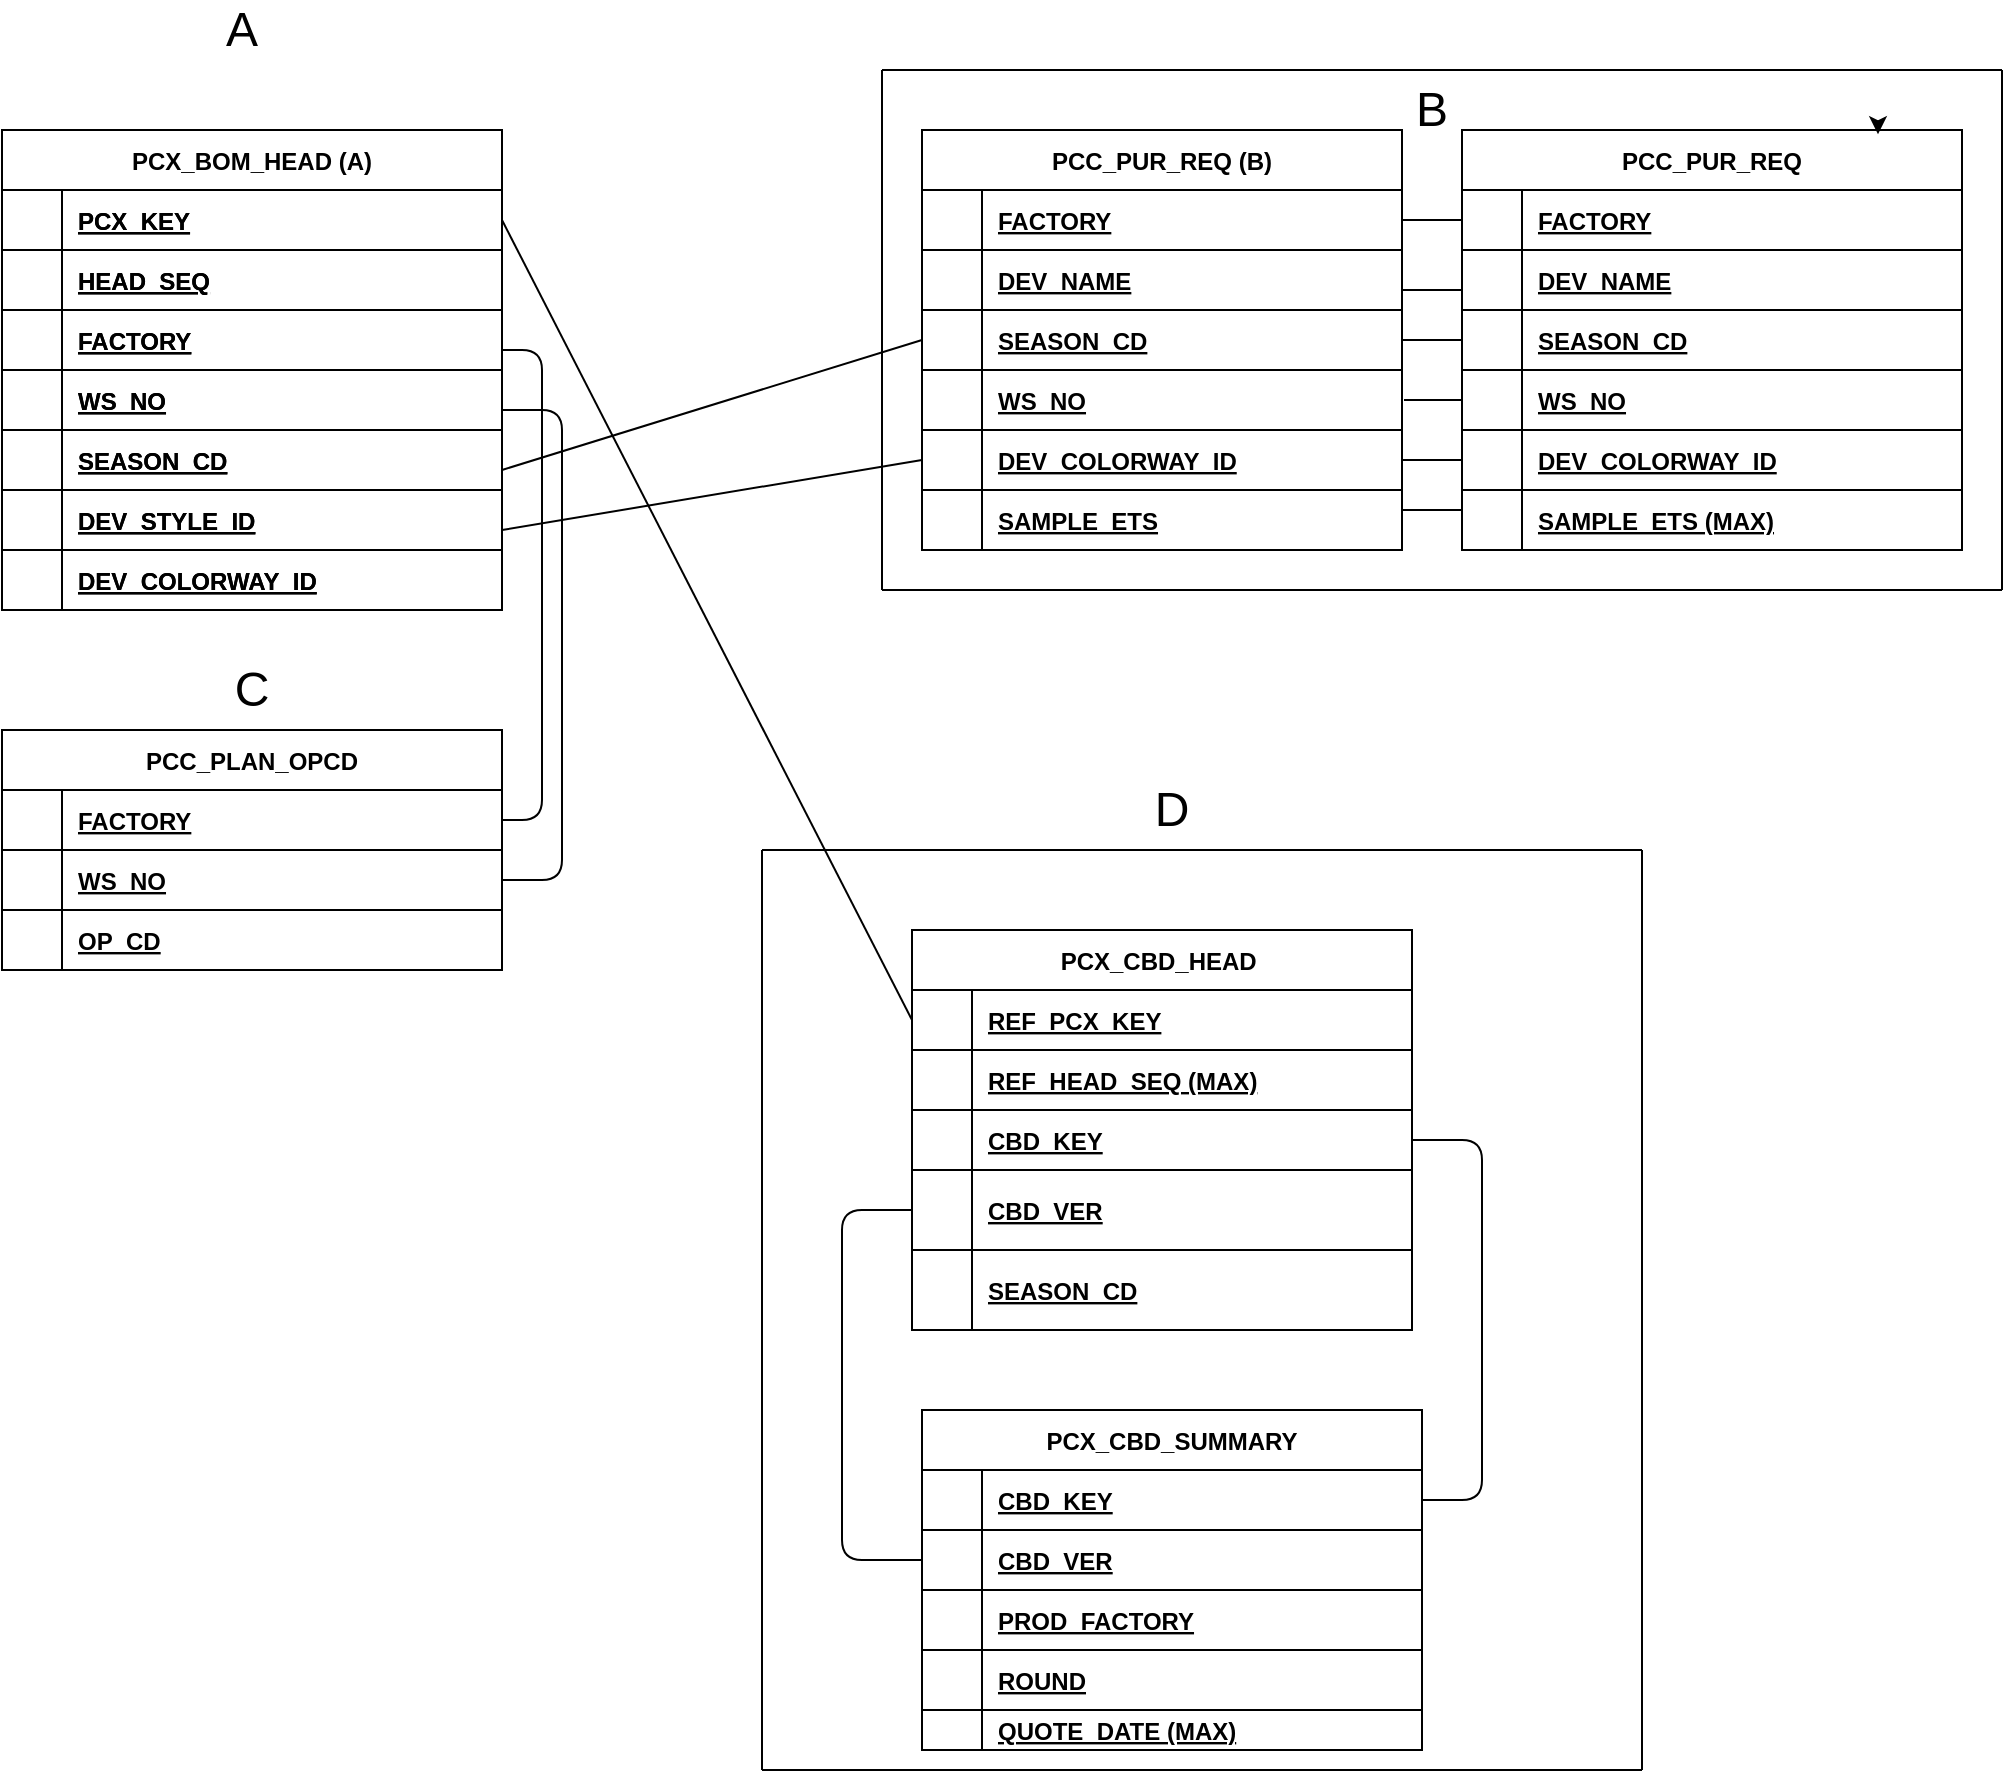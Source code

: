 <mxfile version="14.9.4" type="github">
  <diagram id="R2lEEEUBdFMjLlhIrx00" name="Page-1">
    <mxGraphModel dx="1422" dy="1862" grid="1" gridSize="10" guides="1" tooltips="1" connect="1" arrows="1" fold="1" page="1" pageScale="1" pageWidth="850" pageHeight="1100" math="0" shadow="0" extFonts="Permanent Marker^https://fonts.googleapis.com/css?family=Permanent+Marker">
      <root>
        <mxCell id="0" />
        <mxCell id="1" parent="0" />
        <mxCell id="C-vyLk0tnHw3VtMMgP7b-23" value="PCX_BOM_HEAD (A)" style="shape=table;startSize=30;container=1;collapsible=1;childLayout=tableLayout;fixedRows=1;rowLines=0;fontStyle=1;align=center;resizeLast=1;" parent="1" vertex="1">
          <mxGeometry x="20" y="40" width="250" height="240" as="geometry">
            <mxRectangle x="20" y="40" width="130" height="30" as="alternateBounds" />
          </mxGeometry>
        </mxCell>
        <mxCell id="C-vyLk0tnHw3VtMMgP7b-24" value="" style="shape=partialRectangle;collapsible=0;dropTarget=0;pointerEvents=0;fillColor=none;points=[[0,0.5],[1,0.5]];portConstraint=eastwest;top=0;left=0;right=0;bottom=1;" parent="C-vyLk0tnHw3VtMMgP7b-23" vertex="1">
          <mxGeometry y="30" width="250" height="30" as="geometry" />
        </mxCell>
        <mxCell id="C-vyLk0tnHw3VtMMgP7b-25" value="" style="shape=partialRectangle;overflow=hidden;connectable=0;fillColor=none;top=0;left=0;bottom=0;right=0;fontStyle=1;" parent="C-vyLk0tnHw3VtMMgP7b-24" vertex="1">
          <mxGeometry width="30" height="30" as="geometry" />
        </mxCell>
        <mxCell id="C-vyLk0tnHw3VtMMgP7b-26" value="PCX_KEY" style="shape=partialRectangle;overflow=hidden;connectable=0;fillColor=none;top=0;left=0;bottom=0;right=0;align=left;spacingLeft=6;fontStyle=5;" parent="C-vyLk0tnHw3VtMMgP7b-24" vertex="1">
          <mxGeometry x="30" width="220" height="30" as="geometry" />
        </mxCell>
        <mxCell id="KoXOzmwsFEsIkhyT5DC2-21" style="shape=partialRectangle;collapsible=0;dropTarget=0;pointerEvents=0;fillColor=none;points=[[0,0.5],[1,0.5]];portConstraint=eastwest;top=0;left=0;right=0;bottom=1;" vertex="1" parent="C-vyLk0tnHw3VtMMgP7b-23">
          <mxGeometry y="60" width="250" height="30" as="geometry" />
        </mxCell>
        <mxCell id="KoXOzmwsFEsIkhyT5DC2-22" style="shape=partialRectangle;overflow=hidden;connectable=0;fillColor=none;top=0;left=0;bottom=0;right=0;fontStyle=1;" vertex="1" parent="KoXOzmwsFEsIkhyT5DC2-21">
          <mxGeometry width="30" height="30" as="geometry" />
        </mxCell>
        <mxCell id="KoXOzmwsFEsIkhyT5DC2-23" value="HEAD_SEQ" style="shape=partialRectangle;overflow=hidden;connectable=0;fillColor=none;top=0;left=0;bottom=0;right=0;align=left;spacingLeft=6;fontStyle=5;" vertex="1" parent="KoXOzmwsFEsIkhyT5DC2-21">
          <mxGeometry x="30" width="220" height="30" as="geometry" />
        </mxCell>
        <mxCell id="KoXOzmwsFEsIkhyT5DC2-18" style="shape=partialRectangle;collapsible=0;dropTarget=0;pointerEvents=0;fillColor=none;points=[[0,0.5],[1,0.5]];portConstraint=eastwest;top=0;left=0;right=0;bottom=1;" vertex="1" parent="C-vyLk0tnHw3VtMMgP7b-23">
          <mxGeometry y="90" width="250" height="30" as="geometry" />
        </mxCell>
        <mxCell id="KoXOzmwsFEsIkhyT5DC2-19" style="shape=partialRectangle;overflow=hidden;connectable=0;fillColor=none;top=0;left=0;bottom=0;right=0;fontStyle=1;" vertex="1" parent="KoXOzmwsFEsIkhyT5DC2-18">
          <mxGeometry width="30" height="30" as="geometry" />
        </mxCell>
        <mxCell id="KoXOzmwsFEsIkhyT5DC2-20" value="FACTORY" style="shape=partialRectangle;overflow=hidden;connectable=0;fillColor=none;top=0;left=0;bottom=0;right=0;align=left;spacingLeft=6;fontStyle=5;" vertex="1" parent="KoXOzmwsFEsIkhyT5DC2-18">
          <mxGeometry x="30" width="220" height="30" as="geometry" />
        </mxCell>
        <mxCell id="KoXOzmwsFEsIkhyT5DC2-15" style="shape=partialRectangle;collapsible=0;dropTarget=0;pointerEvents=0;fillColor=none;points=[[0,0.5],[1,0.5]];portConstraint=eastwest;top=0;left=0;right=0;bottom=1;" vertex="1" parent="C-vyLk0tnHw3VtMMgP7b-23">
          <mxGeometry y="120" width="250" height="30" as="geometry" />
        </mxCell>
        <mxCell id="KoXOzmwsFEsIkhyT5DC2-16" style="shape=partialRectangle;overflow=hidden;connectable=0;fillColor=none;top=0;left=0;bottom=0;right=0;fontStyle=1;" vertex="1" parent="KoXOzmwsFEsIkhyT5DC2-15">
          <mxGeometry width="30" height="30" as="geometry" />
        </mxCell>
        <mxCell id="KoXOzmwsFEsIkhyT5DC2-17" value="WS_NO" style="shape=partialRectangle;overflow=hidden;connectable=0;fillColor=none;top=0;left=0;bottom=0;right=0;align=left;spacingLeft=6;fontStyle=5;" vertex="1" parent="KoXOzmwsFEsIkhyT5DC2-15">
          <mxGeometry x="30" width="220" height="30" as="geometry" />
        </mxCell>
        <mxCell id="KoXOzmwsFEsIkhyT5DC2-12" style="shape=partialRectangle;collapsible=0;dropTarget=0;pointerEvents=0;fillColor=none;points=[[0,0.5],[1,0.5]];portConstraint=eastwest;top=0;left=0;right=0;bottom=1;" vertex="1" parent="C-vyLk0tnHw3VtMMgP7b-23">
          <mxGeometry y="150" width="250" height="30" as="geometry" />
        </mxCell>
        <mxCell id="KoXOzmwsFEsIkhyT5DC2-13" style="shape=partialRectangle;overflow=hidden;connectable=0;fillColor=none;top=0;left=0;bottom=0;right=0;fontStyle=1;" vertex="1" parent="KoXOzmwsFEsIkhyT5DC2-12">
          <mxGeometry width="30" height="30" as="geometry" />
        </mxCell>
        <mxCell id="KoXOzmwsFEsIkhyT5DC2-14" value="SEASON_CD" style="shape=partialRectangle;overflow=hidden;connectable=0;fillColor=none;top=0;left=0;bottom=0;right=0;align=left;spacingLeft=6;fontStyle=5;" vertex="1" parent="KoXOzmwsFEsIkhyT5DC2-12">
          <mxGeometry x="30" width="220" height="30" as="geometry" />
        </mxCell>
        <mxCell id="KoXOzmwsFEsIkhyT5DC2-9" style="shape=partialRectangle;collapsible=0;dropTarget=0;pointerEvents=0;fillColor=none;points=[[0,0.5],[1,0.5]];portConstraint=eastwest;top=0;left=0;right=0;bottom=1;" vertex="1" parent="C-vyLk0tnHw3VtMMgP7b-23">
          <mxGeometry y="180" width="250" height="30" as="geometry" />
        </mxCell>
        <mxCell id="KoXOzmwsFEsIkhyT5DC2-10" style="shape=partialRectangle;overflow=hidden;connectable=0;fillColor=none;top=0;left=0;bottom=0;right=0;fontStyle=1;" vertex="1" parent="KoXOzmwsFEsIkhyT5DC2-9">
          <mxGeometry width="30" height="30" as="geometry" />
        </mxCell>
        <mxCell id="KoXOzmwsFEsIkhyT5DC2-11" value="DEV_STYLE_ID" style="shape=partialRectangle;overflow=hidden;connectable=0;fillColor=none;top=0;left=0;bottom=0;right=0;align=left;spacingLeft=6;fontStyle=5;" vertex="1" parent="KoXOzmwsFEsIkhyT5DC2-9">
          <mxGeometry x="30" width="220" height="30" as="geometry" />
        </mxCell>
        <mxCell id="KoXOzmwsFEsIkhyT5DC2-6" style="shape=partialRectangle;collapsible=0;dropTarget=0;pointerEvents=0;fillColor=none;points=[[0,0.5],[1,0.5]];portConstraint=eastwest;top=0;left=0;right=0;bottom=1;" vertex="1" parent="C-vyLk0tnHw3VtMMgP7b-23">
          <mxGeometry y="210" width="250" height="30" as="geometry" />
        </mxCell>
        <mxCell id="KoXOzmwsFEsIkhyT5DC2-7" style="shape=partialRectangle;overflow=hidden;connectable=0;fillColor=none;top=0;left=0;bottom=0;right=0;fontStyle=1;" vertex="1" parent="KoXOzmwsFEsIkhyT5DC2-6">
          <mxGeometry width="30" height="30" as="geometry" />
        </mxCell>
        <mxCell id="KoXOzmwsFEsIkhyT5DC2-8" value="DEV_COLORWAY_ID" style="shape=partialRectangle;overflow=hidden;connectable=0;fillColor=none;top=0;left=0;bottom=0;right=0;align=left;spacingLeft=6;fontStyle=5;" vertex="1" parent="KoXOzmwsFEsIkhyT5DC2-6">
          <mxGeometry x="30" width="220" height="30" as="geometry" />
        </mxCell>
        <mxCell id="KoXOzmwsFEsIkhyT5DC2-48" value="PCX_BOM_HEAD (A)" style="shape=table;startSize=30;container=1;collapsible=1;childLayout=tableLayout;fixedRows=1;rowLines=0;fontStyle=1;align=center;resizeLast=1;" vertex="1" parent="1">
          <mxGeometry x="20" y="40" width="250" height="240" as="geometry">
            <mxRectangle x="20" y="40" width="130" height="30" as="alternateBounds" />
          </mxGeometry>
        </mxCell>
        <mxCell id="KoXOzmwsFEsIkhyT5DC2-49" value="" style="shape=partialRectangle;collapsible=0;dropTarget=0;pointerEvents=0;fillColor=none;points=[[0,0.5],[1,0.5]];portConstraint=eastwest;top=0;left=0;right=0;bottom=1;" vertex="1" parent="KoXOzmwsFEsIkhyT5DC2-48">
          <mxGeometry y="30" width="250" height="30" as="geometry" />
        </mxCell>
        <mxCell id="KoXOzmwsFEsIkhyT5DC2-50" value="" style="shape=partialRectangle;overflow=hidden;connectable=0;fillColor=none;top=0;left=0;bottom=0;right=0;fontStyle=1;" vertex="1" parent="KoXOzmwsFEsIkhyT5DC2-49">
          <mxGeometry width="30" height="30" as="geometry" />
        </mxCell>
        <mxCell id="KoXOzmwsFEsIkhyT5DC2-51" value="PCX_KEY" style="shape=partialRectangle;overflow=hidden;connectable=0;fillColor=none;top=0;left=0;bottom=0;right=0;align=left;spacingLeft=6;fontStyle=5;" vertex="1" parent="KoXOzmwsFEsIkhyT5DC2-49">
          <mxGeometry x="30" width="220" height="30" as="geometry" />
        </mxCell>
        <mxCell id="KoXOzmwsFEsIkhyT5DC2-52" style="shape=partialRectangle;collapsible=0;dropTarget=0;pointerEvents=0;fillColor=none;points=[[0,0.5],[1,0.5]];portConstraint=eastwest;top=0;left=0;right=0;bottom=1;" vertex="1" parent="KoXOzmwsFEsIkhyT5DC2-48">
          <mxGeometry y="60" width="250" height="30" as="geometry" />
        </mxCell>
        <mxCell id="KoXOzmwsFEsIkhyT5DC2-53" style="shape=partialRectangle;overflow=hidden;connectable=0;fillColor=none;top=0;left=0;bottom=0;right=0;fontStyle=1;" vertex="1" parent="KoXOzmwsFEsIkhyT5DC2-52">
          <mxGeometry width="30" height="30" as="geometry" />
        </mxCell>
        <mxCell id="KoXOzmwsFEsIkhyT5DC2-54" value="HEAD_SEQ" style="shape=partialRectangle;overflow=hidden;connectable=0;fillColor=none;top=0;left=0;bottom=0;right=0;align=left;spacingLeft=6;fontStyle=5;" vertex="1" parent="KoXOzmwsFEsIkhyT5DC2-52">
          <mxGeometry x="30" width="220" height="30" as="geometry" />
        </mxCell>
        <mxCell id="KoXOzmwsFEsIkhyT5DC2-55" style="shape=partialRectangle;collapsible=0;dropTarget=0;pointerEvents=0;fillColor=none;points=[[0,0.5],[1,0.5]];portConstraint=eastwest;top=0;left=0;right=0;bottom=1;" vertex="1" parent="KoXOzmwsFEsIkhyT5DC2-48">
          <mxGeometry y="90" width="250" height="30" as="geometry" />
        </mxCell>
        <mxCell id="KoXOzmwsFEsIkhyT5DC2-56" style="shape=partialRectangle;overflow=hidden;connectable=0;fillColor=none;top=0;left=0;bottom=0;right=0;fontStyle=1;" vertex="1" parent="KoXOzmwsFEsIkhyT5DC2-55">
          <mxGeometry width="30" height="30" as="geometry" />
        </mxCell>
        <mxCell id="KoXOzmwsFEsIkhyT5DC2-57" value="FACTORY" style="shape=partialRectangle;overflow=hidden;connectable=0;fillColor=none;top=0;left=0;bottom=0;right=0;align=left;spacingLeft=6;fontStyle=5;" vertex="1" parent="KoXOzmwsFEsIkhyT5DC2-55">
          <mxGeometry x="30" width="220" height="30" as="geometry" />
        </mxCell>
        <mxCell id="KoXOzmwsFEsIkhyT5DC2-58" style="shape=partialRectangle;collapsible=0;dropTarget=0;pointerEvents=0;fillColor=none;points=[[0,0.5],[1,0.5]];portConstraint=eastwest;top=0;left=0;right=0;bottom=1;" vertex="1" parent="KoXOzmwsFEsIkhyT5DC2-48">
          <mxGeometry y="120" width="250" height="30" as="geometry" />
        </mxCell>
        <mxCell id="KoXOzmwsFEsIkhyT5DC2-59" style="shape=partialRectangle;overflow=hidden;connectable=0;fillColor=none;top=0;left=0;bottom=0;right=0;fontStyle=1;" vertex="1" parent="KoXOzmwsFEsIkhyT5DC2-58">
          <mxGeometry width="30" height="30" as="geometry" />
        </mxCell>
        <mxCell id="KoXOzmwsFEsIkhyT5DC2-60" value="WS_NO" style="shape=partialRectangle;overflow=hidden;connectable=0;fillColor=none;top=0;left=0;bottom=0;right=0;align=left;spacingLeft=6;fontStyle=5;" vertex="1" parent="KoXOzmwsFEsIkhyT5DC2-58">
          <mxGeometry x="30" width="220" height="30" as="geometry" />
        </mxCell>
        <mxCell id="KoXOzmwsFEsIkhyT5DC2-61" style="shape=partialRectangle;collapsible=0;dropTarget=0;pointerEvents=0;fillColor=none;points=[[0,0.5],[1,0.5]];portConstraint=eastwest;top=0;left=0;right=0;bottom=1;" vertex="1" parent="KoXOzmwsFEsIkhyT5DC2-48">
          <mxGeometry y="150" width="250" height="30" as="geometry" />
        </mxCell>
        <mxCell id="KoXOzmwsFEsIkhyT5DC2-62" style="shape=partialRectangle;overflow=hidden;connectable=0;fillColor=none;top=0;left=0;bottom=0;right=0;fontStyle=1;" vertex="1" parent="KoXOzmwsFEsIkhyT5DC2-61">
          <mxGeometry width="30" height="30" as="geometry" />
        </mxCell>
        <mxCell id="KoXOzmwsFEsIkhyT5DC2-63" value="SEASON_CD" style="shape=partialRectangle;overflow=hidden;connectable=0;fillColor=none;top=0;left=0;bottom=0;right=0;align=left;spacingLeft=6;fontStyle=5;" vertex="1" parent="KoXOzmwsFEsIkhyT5DC2-61">
          <mxGeometry x="30" width="220" height="30" as="geometry" />
        </mxCell>
        <mxCell id="KoXOzmwsFEsIkhyT5DC2-64" style="shape=partialRectangle;collapsible=0;dropTarget=0;pointerEvents=0;fillColor=none;points=[[0,0.5],[1,0.5]];portConstraint=eastwest;top=0;left=0;right=0;bottom=1;" vertex="1" parent="KoXOzmwsFEsIkhyT5DC2-48">
          <mxGeometry y="180" width="250" height="30" as="geometry" />
        </mxCell>
        <mxCell id="KoXOzmwsFEsIkhyT5DC2-65" style="shape=partialRectangle;overflow=hidden;connectable=0;fillColor=none;top=0;left=0;bottom=0;right=0;fontStyle=1;" vertex="1" parent="KoXOzmwsFEsIkhyT5DC2-64">
          <mxGeometry width="30" height="30" as="geometry" />
        </mxCell>
        <mxCell id="KoXOzmwsFEsIkhyT5DC2-66" value="DEV_STYLE_ID" style="shape=partialRectangle;overflow=hidden;connectable=0;fillColor=none;top=0;left=0;bottom=0;right=0;align=left;spacingLeft=6;fontStyle=5;" vertex="1" parent="KoXOzmwsFEsIkhyT5DC2-64">
          <mxGeometry x="30" width="220" height="30" as="geometry" />
        </mxCell>
        <mxCell id="KoXOzmwsFEsIkhyT5DC2-67" style="shape=partialRectangle;collapsible=0;dropTarget=0;pointerEvents=0;fillColor=none;points=[[0,0.5],[1,0.5]];portConstraint=eastwest;top=0;left=0;right=0;bottom=1;" vertex="1" parent="KoXOzmwsFEsIkhyT5DC2-48">
          <mxGeometry y="210" width="250" height="30" as="geometry" />
        </mxCell>
        <mxCell id="KoXOzmwsFEsIkhyT5DC2-68" style="shape=partialRectangle;overflow=hidden;connectable=0;fillColor=none;top=0;left=0;bottom=0;right=0;fontStyle=1;" vertex="1" parent="KoXOzmwsFEsIkhyT5DC2-67">
          <mxGeometry width="30" height="30" as="geometry" />
        </mxCell>
        <mxCell id="KoXOzmwsFEsIkhyT5DC2-69" value="DEV_COLORWAY_ID" style="shape=partialRectangle;overflow=hidden;connectable=0;fillColor=none;top=0;left=0;bottom=0;right=0;align=left;spacingLeft=6;fontStyle=5;" vertex="1" parent="KoXOzmwsFEsIkhyT5DC2-67">
          <mxGeometry x="30" width="220" height="30" as="geometry" />
        </mxCell>
        <mxCell id="KoXOzmwsFEsIkhyT5DC2-70" value="PCC_PUR_REQ (B)" style="shape=table;startSize=30;container=1;collapsible=1;childLayout=tableLayout;fixedRows=1;rowLines=0;fontStyle=1;align=center;resizeLast=1;" vertex="1" parent="1">
          <mxGeometry x="480" y="40" width="240" height="210" as="geometry">
            <mxRectangle x="20" y="40" width="130" height="30" as="alternateBounds" />
          </mxGeometry>
        </mxCell>
        <mxCell id="KoXOzmwsFEsIkhyT5DC2-71" value="" style="shape=partialRectangle;collapsible=0;dropTarget=0;pointerEvents=0;fillColor=none;points=[[0,0.5],[1,0.5]];portConstraint=eastwest;top=0;left=0;right=0;bottom=1;" vertex="1" parent="KoXOzmwsFEsIkhyT5DC2-70">
          <mxGeometry y="30" width="240" height="30" as="geometry" />
        </mxCell>
        <mxCell id="KoXOzmwsFEsIkhyT5DC2-72" value="" style="shape=partialRectangle;overflow=hidden;connectable=0;fillColor=none;top=0;left=0;bottom=0;right=0;fontStyle=1;" vertex="1" parent="KoXOzmwsFEsIkhyT5DC2-71">
          <mxGeometry width="30" height="30" as="geometry" />
        </mxCell>
        <mxCell id="KoXOzmwsFEsIkhyT5DC2-73" value="FACTORY" style="shape=partialRectangle;overflow=hidden;connectable=0;fillColor=none;top=0;left=0;bottom=0;right=0;align=left;spacingLeft=6;fontStyle=5;" vertex="1" parent="KoXOzmwsFEsIkhyT5DC2-71">
          <mxGeometry x="30" width="210" height="30" as="geometry" />
        </mxCell>
        <mxCell id="KoXOzmwsFEsIkhyT5DC2-74" style="shape=partialRectangle;collapsible=0;dropTarget=0;pointerEvents=0;fillColor=none;points=[[0,0.5],[1,0.5]];portConstraint=eastwest;top=0;left=0;right=0;bottom=1;" vertex="1" parent="KoXOzmwsFEsIkhyT5DC2-70">
          <mxGeometry y="60" width="240" height="30" as="geometry" />
        </mxCell>
        <mxCell id="KoXOzmwsFEsIkhyT5DC2-75" style="shape=partialRectangle;overflow=hidden;connectable=0;fillColor=none;top=0;left=0;bottom=0;right=0;fontStyle=1;" vertex="1" parent="KoXOzmwsFEsIkhyT5DC2-74">
          <mxGeometry width="30" height="30" as="geometry" />
        </mxCell>
        <mxCell id="KoXOzmwsFEsIkhyT5DC2-76" value="DEV_NAME" style="shape=partialRectangle;overflow=hidden;connectable=0;fillColor=none;top=0;left=0;bottom=0;right=0;align=left;spacingLeft=6;fontStyle=5;" vertex="1" parent="KoXOzmwsFEsIkhyT5DC2-74">
          <mxGeometry x="30" width="210" height="30" as="geometry" />
        </mxCell>
        <mxCell id="KoXOzmwsFEsIkhyT5DC2-77" style="shape=partialRectangle;collapsible=0;dropTarget=0;pointerEvents=0;fillColor=none;points=[[0,0.5],[1,0.5]];portConstraint=eastwest;top=0;left=0;right=0;bottom=1;" vertex="1" parent="KoXOzmwsFEsIkhyT5DC2-70">
          <mxGeometry y="90" width="240" height="30" as="geometry" />
        </mxCell>
        <mxCell id="KoXOzmwsFEsIkhyT5DC2-78" style="shape=partialRectangle;overflow=hidden;connectable=0;fillColor=none;top=0;left=0;bottom=0;right=0;fontStyle=1;" vertex="1" parent="KoXOzmwsFEsIkhyT5DC2-77">
          <mxGeometry width="30" height="30" as="geometry" />
        </mxCell>
        <mxCell id="KoXOzmwsFEsIkhyT5DC2-79" value="SEASON_CD" style="shape=partialRectangle;overflow=hidden;connectable=0;fillColor=none;top=0;left=0;bottom=0;right=0;align=left;spacingLeft=6;fontStyle=5;" vertex="1" parent="KoXOzmwsFEsIkhyT5DC2-77">
          <mxGeometry x="30" width="210" height="30" as="geometry" />
        </mxCell>
        <mxCell id="KoXOzmwsFEsIkhyT5DC2-80" style="shape=partialRectangle;collapsible=0;dropTarget=0;pointerEvents=0;fillColor=none;points=[[0,0.5],[1,0.5]];portConstraint=eastwest;top=0;left=0;right=0;bottom=1;" vertex="1" parent="KoXOzmwsFEsIkhyT5DC2-70">
          <mxGeometry y="120" width="240" height="30" as="geometry" />
        </mxCell>
        <mxCell id="KoXOzmwsFEsIkhyT5DC2-81" style="shape=partialRectangle;overflow=hidden;connectable=0;fillColor=none;top=0;left=0;bottom=0;right=0;fontStyle=1;" vertex="1" parent="KoXOzmwsFEsIkhyT5DC2-80">
          <mxGeometry width="30" height="30" as="geometry" />
        </mxCell>
        <mxCell id="KoXOzmwsFEsIkhyT5DC2-82" value="WS_NO" style="shape=partialRectangle;overflow=hidden;connectable=0;fillColor=none;top=0;left=0;bottom=0;right=0;align=left;spacingLeft=6;fontStyle=5;" vertex="1" parent="KoXOzmwsFEsIkhyT5DC2-80">
          <mxGeometry x="30" width="210" height="30" as="geometry" />
        </mxCell>
        <mxCell id="KoXOzmwsFEsIkhyT5DC2-83" style="shape=partialRectangle;collapsible=0;dropTarget=0;pointerEvents=0;fillColor=none;points=[[0,0.5],[1,0.5]];portConstraint=eastwest;top=0;left=0;right=0;bottom=1;" vertex="1" parent="KoXOzmwsFEsIkhyT5DC2-70">
          <mxGeometry y="150" width="240" height="30" as="geometry" />
        </mxCell>
        <mxCell id="KoXOzmwsFEsIkhyT5DC2-84" style="shape=partialRectangle;overflow=hidden;connectable=0;fillColor=none;top=0;left=0;bottom=0;right=0;fontStyle=1;" vertex="1" parent="KoXOzmwsFEsIkhyT5DC2-83">
          <mxGeometry width="30" height="30" as="geometry" />
        </mxCell>
        <mxCell id="KoXOzmwsFEsIkhyT5DC2-85" value="DEV_COLORWAY_ID" style="shape=partialRectangle;overflow=hidden;connectable=0;fillColor=none;top=0;left=0;bottom=0;right=0;align=left;spacingLeft=6;fontStyle=5;" vertex="1" parent="KoXOzmwsFEsIkhyT5DC2-83">
          <mxGeometry x="30" width="210" height="30" as="geometry" />
        </mxCell>
        <mxCell id="KoXOzmwsFEsIkhyT5DC2-86" style="shape=partialRectangle;collapsible=0;dropTarget=0;pointerEvents=0;fillColor=none;points=[[0,0.5],[1,0.5]];portConstraint=eastwest;top=0;left=0;right=0;bottom=1;" vertex="1" parent="KoXOzmwsFEsIkhyT5DC2-70">
          <mxGeometry y="180" width="240" height="30" as="geometry" />
        </mxCell>
        <mxCell id="KoXOzmwsFEsIkhyT5DC2-87" style="shape=partialRectangle;overflow=hidden;connectable=0;fillColor=none;top=0;left=0;bottom=0;right=0;fontStyle=1;" vertex="1" parent="KoXOzmwsFEsIkhyT5DC2-86">
          <mxGeometry width="30" height="30" as="geometry" />
        </mxCell>
        <mxCell id="KoXOzmwsFEsIkhyT5DC2-88" value="SAMPLE_ETS" style="shape=partialRectangle;overflow=hidden;connectable=0;fillColor=none;top=0;left=0;bottom=0;right=0;align=left;spacingLeft=6;fontStyle=5;" vertex="1" parent="KoXOzmwsFEsIkhyT5DC2-86">
          <mxGeometry x="30" width="210" height="30" as="geometry" />
        </mxCell>
        <mxCell id="KoXOzmwsFEsIkhyT5DC2-95" value="PCC_PUR_REQ" style="shape=table;startSize=30;container=1;collapsible=1;childLayout=tableLayout;fixedRows=1;rowLines=0;fontStyle=1;align=center;resizeLast=1;" vertex="1" parent="1">
          <mxGeometry x="750" y="40" width="250" height="210" as="geometry">
            <mxRectangle x="20" y="40" width="130" height="30" as="alternateBounds" />
          </mxGeometry>
        </mxCell>
        <mxCell id="KoXOzmwsFEsIkhyT5DC2-96" value="" style="shape=partialRectangle;collapsible=0;dropTarget=0;pointerEvents=0;fillColor=none;points=[[0,0.5],[1,0.5]];portConstraint=eastwest;top=0;left=0;right=0;bottom=1;" vertex="1" parent="KoXOzmwsFEsIkhyT5DC2-95">
          <mxGeometry y="30" width="250" height="30" as="geometry" />
        </mxCell>
        <mxCell id="KoXOzmwsFEsIkhyT5DC2-97" value="" style="shape=partialRectangle;overflow=hidden;connectable=0;fillColor=none;top=0;left=0;bottom=0;right=0;fontStyle=1;" vertex="1" parent="KoXOzmwsFEsIkhyT5DC2-96">
          <mxGeometry width="30" height="30" as="geometry" />
        </mxCell>
        <mxCell id="KoXOzmwsFEsIkhyT5DC2-98" value="FACTORY" style="shape=partialRectangle;overflow=hidden;connectable=0;fillColor=none;top=0;left=0;bottom=0;right=0;align=left;spacingLeft=6;fontStyle=5;" vertex="1" parent="KoXOzmwsFEsIkhyT5DC2-96">
          <mxGeometry x="30" width="220" height="30" as="geometry" />
        </mxCell>
        <mxCell id="KoXOzmwsFEsIkhyT5DC2-99" style="shape=partialRectangle;collapsible=0;dropTarget=0;pointerEvents=0;fillColor=none;points=[[0,0.5],[1,0.5]];portConstraint=eastwest;top=0;left=0;right=0;bottom=1;" vertex="1" parent="KoXOzmwsFEsIkhyT5DC2-95">
          <mxGeometry y="60" width="250" height="30" as="geometry" />
        </mxCell>
        <mxCell id="KoXOzmwsFEsIkhyT5DC2-100" style="shape=partialRectangle;overflow=hidden;connectable=0;fillColor=none;top=0;left=0;bottom=0;right=0;fontStyle=1;" vertex="1" parent="KoXOzmwsFEsIkhyT5DC2-99">
          <mxGeometry width="30" height="30" as="geometry" />
        </mxCell>
        <mxCell id="KoXOzmwsFEsIkhyT5DC2-101" value="DEV_NAME" style="shape=partialRectangle;overflow=hidden;connectable=0;fillColor=none;top=0;left=0;bottom=0;right=0;align=left;spacingLeft=6;fontStyle=5;" vertex="1" parent="KoXOzmwsFEsIkhyT5DC2-99">
          <mxGeometry x="30" width="220" height="30" as="geometry" />
        </mxCell>
        <mxCell id="KoXOzmwsFEsIkhyT5DC2-102" style="shape=partialRectangle;collapsible=0;dropTarget=0;pointerEvents=0;fillColor=none;points=[[0,0.5],[1,0.5]];portConstraint=eastwest;top=0;left=0;right=0;bottom=1;" vertex="1" parent="KoXOzmwsFEsIkhyT5DC2-95">
          <mxGeometry y="90" width="250" height="30" as="geometry" />
        </mxCell>
        <mxCell id="KoXOzmwsFEsIkhyT5DC2-103" style="shape=partialRectangle;overflow=hidden;connectable=0;fillColor=none;top=0;left=0;bottom=0;right=0;fontStyle=1;" vertex="1" parent="KoXOzmwsFEsIkhyT5DC2-102">
          <mxGeometry width="30" height="30" as="geometry" />
        </mxCell>
        <mxCell id="KoXOzmwsFEsIkhyT5DC2-104" value="SEASON_CD" style="shape=partialRectangle;overflow=hidden;connectable=0;fillColor=none;top=0;left=0;bottom=0;right=0;align=left;spacingLeft=6;fontStyle=5;" vertex="1" parent="KoXOzmwsFEsIkhyT5DC2-102">
          <mxGeometry x="30" width="220" height="30" as="geometry" />
        </mxCell>
        <mxCell id="KoXOzmwsFEsIkhyT5DC2-105" style="shape=partialRectangle;collapsible=0;dropTarget=0;pointerEvents=0;fillColor=none;points=[[0,0.5],[1,0.5]];portConstraint=eastwest;top=0;left=0;right=0;bottom=1;" vertex="1" parent="KoXOzmwsFEsIkhyT5DC2-95">
          <mxGeometry y="120" width="250" height="30" as="geometry" />
        </mxCell>
        <mxCell id="KoXOzmwsFEsIkhyT5DC2-106" style="shape=partialRectangle;overflow=hidden;connectable=0;fillColor=none;top=0;left=0;bottom=0;right=0;fontStyle=1;" vertex="1" parent="KoXOzmwsFEsIkhyT5DC2-105">
          <mxGeometry width="30" height="30" as="geometry" />
        </mxCell>
        <mxCell id="KoXOzmwsFEsIkhyT5DC2-107" value="WS_NO" style="shape=partialRectangle;overflow=hidden;connectable=0;fillColor=none;top=0;left=0;bottom=0;right=0;align=left;spacingLeft=6;fontStyle=5;" vertex="1" parent="KoXOzmwsFEsIkhyT5DC2-105">
          <mxGeometry x="30" width="220" height="30" as="geometry" />
        </mxCell>
        <mxCell id="KoXOzmwsFEsIkhyT5DC2-108" style="shape=partialRectangle;collapsible=0;dropTarget=0;pointerEvents=0;fillColor=none;points=[[0,0.5],[1,0.5]];portConstraint=eastwest;top=0;left=0;right=0;bottom=1;" vertex="1" parent="KoXOzmwsFEsIkhyT5DC2-95">
          <mxGeometry y="150" width="250" height="30" as="geometry" />
        </mxCell>
        <mxCell id="KoXOzmwsFEsIkhyT5DC2-109" style="shape=partialRectangle;overflow=hidden;connectable=0;fillColor=none;top=0;left=0;bottom=0;right=0;fontStyle=1;" vertex="1" parent="KoXOzmwsFEsIkhyT5DC2-108">
          <mxGeometry width="30" height="30" as="geometry" />
        </mxCell>
        <mxCell id="KoXOzmwsFEsIkhyT5DC2-110" value="DEV_COLORWAY_ID" style="shape=partialRectangle;overflow=hidden;connectable=0;fillColor=none;top=0;left=0;bottom=0;right=0;align=left;spacingLeft=6;fontStyle=5;" vertex="1" parent="KoXOzmwsFEsIkhyT5DC2-108">
          <mxGeometry x="30" width="220" height="30" as="geometry" />
        </mxCell>
        <mxCell id="KoXOzmwsFEsIkhyT5DC2-111" style="shape=partialRectangle;collapsible=0;dropTarget=0;pointerEvents=0;fillColor=none;points=[[0,0.5],[1,0.5]];portConstraint=eastwest;top=0;left=0;right=0;bottom=1;" vertex="1" parent="KoXOzmwsFEsIkhyT5DC2-95">
          <mxGeometry y="180" width="250" height="30" as="geometry" />
        </mxCell>
        <mxCell id="KoXOzmwsFEsIkhyT5DC2-112" style="shape=partialRectangle;overflow=hidden;connectable=0;fillColor=none;top=0;left=0;bottom=0;right=0;fontStyle=1;" vertex="1" parent="KoXOzmwsFEsIkhyT5DC2-111">
          <mxGeometry width="30" height="30" as="geometry" />
        </mxCell>
        <mxCell id="KoXOzmwsFEsIkhyT5DC2-113" value="SAMPLE_ETS (MAX)" style="shape=partialRectangle;overflow=hidden;connectable=0;fillColor=none;top=0;left=0;bottom=0;right=0;align=left;spacingLeft=6;fontStyle=5;" vertex="1" parent="KoXOzmwsFEsIkhyT5DC2-111">
          <mxGeometry x="30" width="220" height="30" as="geometry" />
        </mxCell>
        <mxCell id="KoXOzmwsFEsIkhyT5DC2-114" style="edgeStyle=orthogonalEdgeStyle;rounded=0;orthogonalLoop=1;jettySize=auto;html=1;exitX=0.75;exitY=0;exitDx=0;exitDy=0;entryX=0.832;entryY=0.01;entryDx=0;entryDy=0;entryPerimeter=0;" edge="1" parent="1" source="KoXOzmwsFEsIkhyT5DC2-95" target="KoXOzmwsFEsIkhyT5DC2-95">
          <mxGeometry relative="1" as="geometry" />
        </mxCell>
        <mxCell id="KoXOzmwsFEsIkhyT5DC2-121" value="" style="line;strokeWidth=1;rotatable=0;dashed=0;labelPosition=right;align=left;verticalAlign=middle;spacingTop=0;spacingLeft=6;points=[];portConstraint=eastwest;" vertex="1" parent="1">
          <mxGeometry x="720" y="80" width="30" height="10" as="geometry" />
        </mxCell>
        <mxCell id="KoXOzmwsFEsIkhyT5DC2-122" value="" style="endArrow=none;html=1;rounded=0;exitX=1;exitY=0.5;exitDx=0;exitDy=0;entryX=0;entryY=0.5;entryDx=0;entryDy=0;" edge="1" parent="1" source="KoXOzmwsFEsIkhyT5DC2-83" target="KoXOzmwsFEsIkhyT5DC2-108">
          <mxGeometry relative="1" as="geometry">
            <mxPoint x="720" y="210" as="sourcePoint" />
            <mxPoint x="750" y="210" as="targetPoint" />
          </mxGeometry>
        </mxCell>
        <mxCell id="KoXOzmwsFEsIkhyT5DC2-123" value="" style="endArrow=none;html=1;rounded=0;" edge="1" parent="1">
          <mxGeometry relative="1" as="geometry">
            <mxPoint x="721" y="175" as="sourcePoint" />
            <mxPoint x="750" y="175" as="targetPoint" />
          </mxGeometry>
        </mxCell>
        <mxCell id="KoXOzmwsFEsIkhyT5DC2-124" value="" style="endArrow=none;html=1;rounded=0;" edge="1" parent="1">
          <mxGeometry relative="1" as="geometry">
            <mxPoint x="720" y="145" as="sourcePoint" />
            <mxPoint x="750" y="145" as="targetPoint" />
            <Array as="points">
              <mxPoint x="750" y="145" />
            </Array>
          </mxGeometry>
        </mxCell>
        <mxCell id="KoXOzmwsFEsIkhyT5DC2-125" value="" style="endArrow=none;html=1;rounded=0;" edge="1" parent="1">
          <mxGeometry relative="1" as="geometry">
            <mxPoint x="720" y="120" as="sourcePoint" />
            <mxPoint x="750" y="120" as="targetPoint" />
          </mxGeometry>
        </mxCell>
        <mxCell id="KoXOzmwsFEsIkhyT5DC2-126" value="" style="endArrow=none;html=1;rounded=0;" edge="1" parent="1">
          <mxGeometry relative="1" as="geometry">
            <mxPoint x="720" y="230" as="sourcePoint" />
            <mxPoint x="750" y="230" as="targetPoint" />
          </mxGeometry>
        </mxCell>
        <mxCell id="KoXOzmwsFEsIkhyT5DC2-127" value="PCC_PLAN_OPCD" style="shape=table;startSize=30;container=1;collapsible=1;childLayout=tableLayout;fixedRows=1;rowLines=0;fontStyle=1;align=center;resizeLast=1;" vertex="1" parent="1">
          <mxGeometry x="20" y="340" width="250" height="120" as="geometry">
            <mxRectangle x="20" y="40" width="130" height="30" as="alternateBounds" />
          </mxGeometry>
        </mxCell>
        <mxCell id="KoXOzmwsFEsIkhyT5DC2-128" value="" style="shape=partialRectangle;collapsible=0;dropTarget=0;pointerEvents=0;fillColor=none;points=[[0,0.5],[1,0.5]];portConstraint=eastwest;top=0;left=0;right=0;bottom=1;" vertex="1" parent="KoXOzmwsFEsIkhyT5DC2-127">
          <mxGeometry y="30" width="250" height="30" as="geometry" />
        </mxCell>
        <mxCell id="KoXOzmwsFEsIkhyT5DC2-129" value="" style="shape=partialRectangle;overflow=hidden;connectable=0;fillColor=none;top=0;left=0;bottom=0;right=0;fontStyle=1;" vertex="1" parent="KoXOzmwsFEsIkhyT5DC2-128">
          <mxGeometry width="30" height="30" as="geometry" />
        </mxCell>
        <mxCell id="KoXOzmwsFEsIkhyT5DC2-130" value="FACTORY" style="shape=partialRectangle;overflow=hidden;connectable=0;fillColor=none;top=0;left=0;bottom=0;right=0;align=left;spacingLeft=6;fontStyle=5;" vertex="1" parent="KoXOzmwsFEsIkhyT5DC2-128">
          <mxGeometry x="30" width="220" height="30" as="geometry" />
        </mxCell>
        <mxCell id="KoXOzmwsFEsIkhyT5DC2-131" style="shape=partialRectangle;collapsible=0;dropTarget=0;pointerEvents=0;fillColor=none;points=[[0,0.5],[1,0.5]];portConstraint=eastwest;top=0;left=0;right=0;bottom=1;" vertex="1" parent="KoXOzmwsFEsIkhyT5DC2-127">
          <mxGeometry y="60" width="250" height="30" as="geometry" />
        </mxCell>
        <mxCell id="KoXOzmwsFEsIkhyT5DC2-132" style="shape=partialRectangle;overflow=hidden;connectable=0;fillColor=none;top=0;left=0;bottom=0;right=0;fontStyle=1;" vertex="1" parent="KoXOzmwsFEsIkhyT5DC2-131">
          <mxGeometry width="30" height="30" as="geometry" />
        </mxCell>
        <mxCell id="KoXOzmwsFEsIkhyT5DC2-133" value="WS_NO" style="shape=partialRectangle;overflow=hidden;connectable=0;fillColor=none;top=0;left=0;bottom=0;right=0;align=left;spacingLeft=6;fontStyle=5;" vertex="1" parent="KoXOzmwsFEsIkhyT5DC2-131">
          <mxGeometry x="30" width="220" height="30" as="geometry" />
        </mxCell>
        <mxCell id="KoXOzmwsFEsIkhyT5DC2-134" style="shape=partialRectangle;collapsible=0;dropTarget=0;pointerEvents=0;fillColor=none;points=[[0,0.5],[1,0.5]];portConstraint=eastwest;top=0;left=0;right=0;bottom=1;" vertex="1" parent="KoXOzmwsFEsIkhyT5DC2-127">
          <mxGeometry y="90" width="250" height="30" as="geometry" />
        </mxCell>
        <mxCell id="KoXOzmwsFEsIkhyT5DC2-135" style="shape=partialRectangle;overflow=hidden;connectable=0;fillColor=none;top=0;left=0;bottom=0;right=0;fontStyle=1;" vertex="1" parent="KoXOzmwsFEsIkhyT5DC2-134">
          <mxGeometry width="30" height="30" as="geometry" />
        </mxCell>
        <mxCell id="KoXOzmwsFEsIkhyT5DC2-136" value="OP_CD" style="shape=partialRectangle;overflow=hidden;connectable=0;fillColor=none;top=0;left=0;bottom=0;right=0;align=left;spacingLeft=6;fontStyle=5;" vertex="1" parent="KoXOzmwsFEsIkhyT5DC2-134">
          <mxGeometry x="30" width="220" height="30" as="geometry" />
        </mxCell>
        <mxCell id="KoXOzmwsFEsIkhyT5DC2-149" value="PCX_CBD_HEAD " style="shape=table;startSize=30;container=1;collapsible=1;childLayout=tableLayout;fixedRows=1;rowLines=0;fontStyle=1;align=center;resizeLast=1;" vertex="1" parent="1">
          <mxGeometry x="475" y="440" width="250" height="200" as="geometry">
            <mxRectangle x="20" y="40" width="130" height="30" as="alternateBounds" />
          </mxGeometry>
        </mxCell>
        <mxCell id="KoXOzmwsFEsIkhyT5DC2-150" value="" style="shape=partialRectangle;collapsible=0;dropTarget=0;pointerEvents=0;fillColor=none;points=[[0,0.5],[1,0.5]];portConstraint=eastwest;top=0;left=0;right=0;bottom=1;" vertex="1" parent="KoXOzmwsFEsIkhyT5DC2-149">
          <mxGeometry y="30" width="250" height="30" as="geometry" />
        </mxCell>
        <mxCell id="KoXOzmwsFEsIkhyT5DC2-151" value="" style="shape=partialRectangle;overflow=hidden;connectable=0;fillColor=none;top=0;left=0;bottom=0;right=0;fontStyle=1;" vertex="1" parent="KoXOzmwsFEsIkhyT5DC2-150">
          <mxGeometry width="30" height="30" as="geometry" />
        </mxCell>
        <mxCell id="KoXOzmwsFEsIkhyT5DC2-152" value="REF_PCX_KEY" style="shape=partialRectangle;overflow=hidden;connectable=0;fillColor=none;top=0;left=0;bottom=0;right=0;align=left;spacingLeft=6;fontStyle=5;" vertex="1" parent="KoXOzmwsFEsIkhyT5DC2-150">
          <mxGeometry x="30" width="220" height="30" as="geometry" />
        </mxCell>
        <mxCell id="KoXOzmwsFEsIkhyT5DC2-153" style="shape=partialRectangle;collapsible=0;dropTarget=0;pointerEvents=0;fillColor=none;points=[[0,0.5],[1,0.5]];portConstraint=eastwest;top=0;left=0;right=0;bottom=1;" vertex="1" parent="KoXOzmwsFEsIkhyT5DC2-149">
          <mxGeometry y="60" width="250" height="30" as="geometry" />
        </mxCell>
        <mxCell id="KoXOzmwsFEsIkhyT5DC2-154" style="shape=partialRectangle;overflow=hidden;connectable=0;fillColor=none;top=0;left=0;bottom=0;right=0;fontStyle=1;" vertex="1" parent="KoXOzmwsFEsIkhyT5DC2-153">
          <mxGeometry width="30" height="30" as="geometry" />
        </mxCell>
        <mxCell id="KoXOzmwsFEsIkhyT5DC2-155" value="REF_HEAD_SEQ (MAX)" style="shape=partialRectangle;overflow=hidden;connectable=0;fillColor=none;top=0;left=0;bottom=0;right=0;align=left;spacingLeft=6;fontStyle=5;" vertex="1" parent="KoXOzmwsFEsIkhyT5DC2-153">
          <mxGeometry x="30" width="220" height="30" as="geometry" />
        </mxCell>
        <mxCell id="KoXOzmwsFEsIkhyT5DC2-156" style="shape=partialRectangle;collapsible=0;dropTarget=0;pointerEvents=0;fillColor=none;points=[[0,0.5],[1,0.5]];portConstraint=eastwest;top=0;left=0;right=0;bottom=1;" vertex="1" parent="KoXOzmwsFEsIkhyT5DC2-149">
          <mxGeometry y="90" width="250" height="30" as="geometry" />
        </mxCell>
        <mxCell id="KoXOzmwsFEsIkhyT5DC2-157" style="shape=partialRectangle;overflow=hidden;connectable=0;fillColor=none;top=0;left=0;bottom=0;right=0;fontStyle=1;" vertex="1" parent="KoXOzmwsFEsIkhyT5DC2-156">
          <mxGeometry width="30" height="30" as="geometry" />
        </mxCell>
        <mxCell id="KoXOzmwsFEsIkhyT5DC2-158" value="CBD_KEY" style="shape=partialRectangle;overflow=hidden;connectable=0;fillColor=none;top=0;left=0;bottom=0;right=0;align=left;spacingLeft=6;fontStyle=5;" vertex="1" parent="KoXOzmwsFEsIkhyT5DC2-156">
          <mxGeometry x="30" width="220" height="30" as="geometry" />
        </mxCell>
        <mxCell id="KoXOzmwsFEsIkhyT5DC2-159" style="shape=partialRectangle;collapsible=0;dropTarget=0;pointerEvents=0;fillColor=none;points=[[0,0.5],[1,0.5]];portConstraint=eastwest;top=0;left=0;right=0;bottom=1;" vertex="1" parent="KoXOzmwsFEsIkhyT5DC2-149">
          <mxGeometry y="120" width="250" height="40" as="geometry" />
        </mxCell>
        <mxCell id="KoXOzmwsFEsIkhyT5DC2-160" style="shape=partialRectangle;overflow=hidden;connectable=0;fillColor=none;top=0;left=0;bottom=0;right=0;fontStyle=1;" vertex="1" parent="KoXOzmwsFEsIkhyT5DC2-159">
          <mxGeometry width="30" height="40" as="geometry" />
        </mxCell>
        <mxCell id="KoXOzmwsFEsIkhyT5DC2-161" value="CBD_VER" style="shape=partialRectangle;overflow=hidden;connectable=0;fillColor=none;top=0;left=0;bottom=0;right=0;align=left;spacingLeft=6;fontStyle=5;" vertex="1" parent="KoXOzmwsFEsIkhyT5DC2-159">
          <mxGeometry x="30" width="220" height="40" as="geometry" />
        </mxCell>
        <mxCell id="KoXOzmwsFEsIkhyT5DC2-225" style="shape=partialRectangle;collapsible=0;dropTarget=0;pointerEvents=0;fillColor=none;points=[[0,0.5],[1,0.5]];portConstraint=eastwest;top=0;left=0;right=0;bottom=1;" vertex="1" parent="KoXOzmwsFEsIkhyT5DC2-149">
          <mxGeometry y="160" width="250" height="40" as="geometry" />
        </mxCell>
        <mxCell id="KoXOzmwsFEsIkhyT5DC2-226" style="shape=partialRectangle;overflow=hidden;connectable=0;fillColor=none;top=0;left=0;bottom=0;right=0;fontStyle=1;" vertex="1" parent="KoXOzmwsFEsIkhyT5DC2-225">
          <mxGeometry width="30" height="40" as="geometry" />
        </mxCell>
        <mxCell id="KoXOzmwsFEsIkhyT5DC2-227" value="SEASON_CD" style="shape=partialRectangle;overflow=hidden;connectable=0;fillColor=none;top=0;left=0;bottom=0;right=0;align=left;spacingLeft=6;fontStyle=5;" vertex="1" parent="KoXOzmwsFEsIkhyT5DC2-225">
          <mxGeometry x="30" width="220" height="40" as="geometry" />
        </mxCell>
        <mxCell id="KoXOzmwsFEsIkhyT5DC2-171" value="PCX_CBD_SUMMARY" style="shape=table;startSize=30;container=1;collapsible=1;childLayout=tableLayout;fixedRows=1;rowLines=0;fontStyle=1;align=center;resizeLast=1;" vertex="1" parent="1">
          <mxGeometry x="480" y="680" width="250" height="170" as="geometry">
            <mxRectangle x="20" y="40" width="130" height="30" as="alternateBounds" />
          </mxGeometry>
        </mxCell>
        <mxCell id="KoXOzmwsFEsIkhyT5DC2-172" value="" style="shape=partialRectangle;collapsible=0;dropTarget=0;pointerEvents=0;fillColor=none;points=[[0,0.5],[1,0.5]];portConstraint=eastwest;top=0;left=0;right=0;bottom=1;" vertex="1" parent="KoXOzmwsFEsIkhyT5DC2-171">
          <mxGeometry y="30" width="250" height="30" as="geometry" />
        </mxCell>
        <mxCell id="KoXOzmwsFEsIkhyT5DC2-173" value="" style="shape=partialRectangle;overflow=hidden;connectable=0;fillColor=none;top=0;left=0;bottom=0;right=0;fontStyle=1;" vertex="1" parent="KoXOzmwsFEsIkhyT5DC2-172">
          <mxGeometry width="30" height="30" as="geometry" />
        </mxCell>
        <mxCell id="KoXOzmwsFEsIkhyT5DC2-174" value="CBD_KEY" style="shape=partialRectangle;overflow=hidden;connectable=0;fillColor=none;top=0;left=0;bottom=0;right=0;align=left;spacingLeft=6;fontStyle=5;" vertex="1" parent="KoXOzmwsFEsIkhyT5DC2-172">
          <mxGeometry x="30" width="220" height="30" as="geometry" />
        </mxCell>
        <mxCell id="KoXOzmwsFEsIkhyT5DC2-175" style="shape=partialRectangle;collapsible=0;dropTarget=0;pointerEvents=0;fillColor=none;points=[[0,0.5],[1,0.5]];portConstraint=eastwest;top=0;left=0;right=0;bottom=1;" vertex="1" parent="KoXOzmwsFEsIkhyT5DC2-171">
          <mxGeometry y="60" width="250" height="30" as="geometry" />
        </mxCell>
        <mxCell id="KoXOzmwsFEsIkhyT5DC2-176" style="shape=partialRectangle;overflow=hidden;connectable=0;fillColor=none;top=0;left=0;bottom=0;right=0;fontStyle=1;" vertex="1" parent="KoXOzmwsFEsIkhyT5DC2-175">
          <mxGeometry width="30" height="30" as="geometry" />
        </mxCell>
        <mxCell id="KoXOzmwsFEsIkhyT5DC2-177" value="CBD_VER" style="shape=partialRectangle;overflow=hidden;connectable=0;fillColor=none;top=0;left=0;bottom=0;right=0;align=left;spacingLeft=6;fontStyle=5;" vertex="1" parent="KoXOzmwsFEsIkhyT5DC2-175">
          <mxGeometry x="30" width="220" height="30" as="geometry" />
        </mxCell>
        <mxCell id="KoXOzmwsFEsIkhyT5DC2-178" style="shape=partialRectangle;collapsible=0;dropTarget=0;pointerEvents=0;fillColor=none;points=[[0,0.5],[1,0.5]];portConstraint=eastwest;top=0;left=0;right=0;bottom=1;" vertex="1" parent="KoXOzmwsFEsIkhyT5DC2-171">
          <mxGeometry y="90" width="250" height="30" as="geometry" />
        </mxCell>
        <mxCell id="KoXOzmwsFEsIkhyT5DC2-179" style="shape=partialRectangle;overflow=hidden;connectable=0;fillColor=none;top=0;left=0;bottom=0;right=0;fontStyle=1;" vertex="1" parent="KoXOzmwsFEsIkhyT5DC2-178">
          <mxGeometry width="30" height="30" as="geometry" />
        </mxCell>
        <mxCell id="KoXOzmwsFEsIkhyT5DC2-180" value="PROD_FACTORY" style="shape=partialRectangle;overflow=hidden;connectable=0;fillColor=none;top=0;left=0;bottom=0;right=0;align=left;spacingLeft=6;fontStyle=5;" vertex="1" parent="KoXOzmwsFEsIkhyT5DC2-178">
          <mxGeometry x="30" width="220" height="30" as="geometry" />
        </mxCell>
        <mxCell id="KoXOzmwsFEsIkhyT5DC2-181" style="shape=partialRectangle;collapsible=0;dropTarget=0;pointerEvents=0;fillColor=none;points=[[0,0.5],[1,0.5]];portConstraint=eastwest;top=0;left=0;right=0;bottom=1;" vertex="1" parent="KoXOzmwsFEsIkhyT5DC2-171">
          <mxGeometry y="120" width="250" height="30" as="geometry" />
        </mxCell>
        <mxCell id="KoXOzmwsFEsIkhyT5DC2-182" style="shape=partialRectangle;overflow=hidden;connectable=0;fillColor=none;top=0;left=0;bottom=0;right=0;fontStyle=1;" vertex="1" parent="KoXOzmwsFEsIkhyT5DC2-181">
          <mxGeometry width="30" height="30" as="geometry" />
        </mxCell>
        <mxCell id="KoXOzmwsFEsIkhyT5DC2-183" value="ROUND" style="shape=partialRectangle;overflow=hidden;connectable=0;fillColor=none;top=0;left=0;bottom=0;right=0;align=left;spacingLeft=6;fontStyle=5;" vertex="1" parent="KoXOzmwsFEsIkhyT5DC2-181">
          <mxGeometry x="30" width="220" height="30" as="geometry" />
        </mxCell>
        <mxCell id="KoXOzmwsFEsIkhyT5DC2-184" style="shape=partialRectangle;collapsible=0;dropTarget=0;pointerEvents=0;fillColor=none;points=[[0,0.5],[1,0.5]];portConstraint=eastwest;top=0;left=0;right=0;bottom=1;" vertex="1" parent="KoXOzmwsFEsIkhyT5DC2-171">
          <mxGeometry y="150" width="250" height="20" as="geometry" />
        </mxCell>
        <mxCell id="KoXOzmwsFEsIkhyT5DC2-185" style="shape=partialRectangle;overflow=hidden;connectable=0;fillColor=none;top=0;left=0;bottom=0;right=0;fontStyle=1;" vertex="1" parent="KoXOzmwsFEsIkhyT5DC2-184">
          <mxGeometry width="30" height="20" as="geometry" />
        </mxCell>
        <mxCell id="KoXOzmwsFEsIkhyT5DC2-186" value="QUOTE_DATE (MAX)" style="shape=partialRectangle;overflow=hidden;connectable=0;fillColor=none;top=0;left=0;bottom=0;right=0;align=left;spacingLeft=6;fontStyle=5;" vertex="1" parent="KoXOzmwsFEsIkhyT5DC2-184">
          <mxGeometry x="30" width="220" height="20" as="geometry" />
        </mxCell>
        <mxCell id="KoXOzmwsFEsIkhyT5DC2-193" value="" style="endArrow=none;html=1;entryX=0;entryY=0.5;entryDx=0;entryDy=0;exitX=0;exitY=0.5;exitDx=0;exitDy=0;" edge="1" parent="1" source="KoXOzmwsFEsIkhyT5DC2-175" target="KoXOzmwsFEsIkhyT5DC2-159">
          <mxGeometry width="50" height="50" relative="1" as="geometry">
            <mxPoint x="400" y="590" as="sourcePoint" />
            <mxPoint x="450" y="540" as="targetPoint" />
            <Array as="points">
              <mxPoint x="440" y="755" />
              <mxPoint x="440" y="630" />
              <mxPoint x="440" y="580" />
            </Array>
          </mxGeometry>
        </mxCell>
        <mxCell id="KoXOzmwsFEsIkhyT5DC2-196" value="" style="endArrow=none;html=1;entryX=1;entryY=0.5;entryDx=0;entryDy=0;exitX=1;exitY=0.5;exitDx=0;exitDy=0;" edge="1" parent="1" source="KoXOzmwsFEsIkhyT5DC2-172" target="KoXOzmwsFEsIkhyT5DC2-156">
          <mxGeometry width="50" height="50" relative="1" as="geometry">
            <mxPoint x="410" y="590" as="sourcePoint" />
            <mxPoint x="460" y="540" as="targetPoint" />
            <Array as="points">
              <mxPoint x="760" y="725" />
              <mxPoint x="760" y="600" />
              <mxPoint x="760" y="545" />
            </Array>
          </mxGeometry>
        </mxCell>
        <mxCell id="KoXOzmwsFEsIkhyT5DC2-198" value="" style="endArrow=none;html=1;exitX=1;exitY=0.5;exitDx=0;exitDy=0;entryX=0;entryY=0.5;entryDx=0;entryDy=0;" edge="1" parent="1" source="KoXOzmwsFEsIkhyT5DC2-49" target="KoXOzmwsFEsIkhyT5DC2-150">
          <mxGeometry width="50" height="50" relative="1" as="geometry">
            <mxPoint x="400" y="420" as="sourcePoint" />
            <mxPoint x="450" y="370" as="targetPoint" />
          </mxGeometry>
        </mxCell>
        <mxCell id="KoXOzmwsFEsIkhyT5DC2-201" value="" style="endArrow=none;html=1;" edge="1" parent="1">
          <mxGeometry width="50" height="50" relative="1" as="geometry">
            <mxPoint x="400" y="400" as="sourcePoint" />
            <mxPoint x="840" y="400" as="targetPoint" />
            <Array as="points" />
          </mxGeometry>
        </mxCell>
        <mxCell id="KoXOzmwsFEsIkhyT5DC2-202" value="" style="endArrow=none;html=1;" edge="1" parent="1">
          <mxGeometry width="50" height="50" relative="1" as="geometry">
            <mxPoint x="840" y="860" as="sourcePoint" />
            <mxPoint x="840" y="400" as="targetPoint" />
          </mxGeometry>
        </mxCell>
        <mxCell id="KoXOzmwsFEsIkhyT5DC2-203" value="" style="endArrow=none;html=1;" edge="1" parent="1">
          <mxGeometry width="50" height="50" relative="1" as="geometry">
            <mxPoint x="400" y="860" as="sourcePoint" />
            <mxPoint x="840" y="860" as="targetPoint" />
            <Array as="points">
              <mxPoint x="640" y="860" />
            </Array>
          </mxGeometry>
        </mxCell>
        <mxCell id="KoXOzmwsFEsIkhyT5DC2-205" value="" style="endArrow=none;html=1;" edge="1" parent="1">
          <mxGeometry width="50" height="50" relative="1" as="geometry">
            <mxPoint x="400" y="860" as="sourcePoint" />
            <mxPoint x="400" y="400" as="targetPoint" />
          </mxGeometry>
        </mxCell>
        <mxCell id="KoXOzmwsFEsIkhyT5DC2-208" value="D&lt;br style=&quot;font-size: 24px;&quot;&gt;" style="text;html=1;strokeColor=none;fillColor=none;align=center;verticalAlign=middle;whiteSpace=wrap;rounded=0;fontSize=24;" vertex="1" parent="1">
          <mxGeometry x="500" y="370" width="210" height="20" as="geometry" />
        </mxCell>
        <mxCell id="KoXOzmwsFEsIkhyT5DC2-211" value="B" style="text;html=1;strokeColor=none;fillColor=none;align=center;verticalAlign=middle;whiteSpace=wrap;rounded=0;fontSize=24;" vertex="1" parent="1">
          <mxGeometry x="715" y="20" width="40" height="20" as="geometry" />
        </mxCell>
        <mxCell id="KoXOzmwsFEsIkhyT5DC2-212" value="C" style="text;html=1;strokeColor=none;fillColor=none;align=center;verticalAlign=middle;whiteSpace=wrap;rounded=0;fontSize=24;" vertex="1" parent="1">
          <mxGeometry x="125" y="310" width="40" height="20" as="geometry" />
        </mxCell>
        <mxCell id="KoXOzmwsFEsIkhyT5DC2-213" value="A" style="text;html=1;strokeColor=none;fillColor=none;align=center;verticalAlign=middle;whiteSpace=wrap;rounded=0;fontSize=24;" vertex="1" parent="1">
          <mxGeometry x="120" y="-20" width="40" height="20" as="geometry" />
        </mxCell>
        <mxCell id="KoXOzmwsFEsIkhyT5DC2-217" value="" style="endArrow=none;html=1;fontSize=24;" edge="1" parent="1">
          <mxGeometry width="50" height="50" relative="1" as="geometry">
            <mxPoint x="460" y="270" as="sourcePoint" />
            <mxPoint x="1020" y="270" as="targetPoint" />
          </mxGeometry>
        </mxCell>
        <mxCell id="KoXOzmwsFEsIkhyT5DC2-218" value="" style="endArrow=none;html=1;fontSize=24;" edge="1" parent="1">
          <mxGeometry width="50" height="50" relative="1" as="geometry">
            <mxPoint x="1020" y="270" as="sourcePoint" />
            <mxPoint x="1020" y="10" as="targetPoint" />
          </mxGeometry>
        </mxCell>
        <mxCell id="KoXOzmwsFEsIkhyT5DC2-219" value="" style="endArrow=none;html=1;fontSize=24;" edge="1" parent="1">
          <mxGeometry width="50" height="50" relative="1" as="geometry">
            <mxPoint x="460" y="270" as="sourcePoint" />
            <mxPoint x="460" y="10" as="targetPoint" />
          </mxGeometry>
        </mxCell>
        <mxCell id="KoXOzmwsFEsIkhyT5DC2-220" value="" style="endArrow=none;html=1;fontSize=24;" edge="1" parent="1">
          <mxGeometry width="50" height="50" relative="1" as="geometry">
            <mxPoint x="460" y="10" as="sourcePoint" />
            <mxPoint x="1020" y="10" as="targetPoint" />
          </mxGeometry>
        </mxCell>
        <mxCell id="KoXOzmwsFEsIkhyT5DC2-221" value="" style="endArrow=none;html=1;fontSize=24;entryX=0;entryY=0.5;entryDx=0;entryDy=0;" edge="1" parent="1" target="KoXOzmwsFEsIkhyT5DC2-77">
          <mxGeometry width="50" height="50" relative="1" as="geometry">
            <mxPoint x="270" y="210" as="sourcePoint" />
            <mxPoint x="320" y="160" as="targetPoint" />
          </mxGeometry>
        </mxCell>
        <mxCell id="KoXOzmwsFEsIkhyT5DC2-222" value="" style="endArrow=none;html=1;fontSize=24;entryX=0;entryY=0.5;entryDx=0;entryDy=0;" edge="1" parent="1" target="KoXOzmwsFEsIkhyT5DC2-83">
          <mxGeometry width="50" height="50" relative="1" as="geometry">
            <mxPoint x="270" y="240" as="sourcePoint" />
            <mxPoint x="320" y="190" as="targetPoint" />
          </mxGeometry>
        </mxCell>
        <mxCell id="KoXOzmwsFEsIkhyT5DC2-223" value="" style="endArrow=none;html=1;fontSize=24;entryX=1;entryY=0.5;entryDx=0;entryDy=0;" edge="1" parent="1" target="KoXOzmwsFEsIkhyT5DC2-128">
          <mxGeometry width="50" height="50" relative="1" as="geometry">
            <mxPoint x="270" y="150" as="sourcePoint" />
            <mxPoint x="320" y="100" as="targetPoint" />
            <Array as="points">
              <mxPoint x="290" y="150" />
              <mxPoint x="290" y="250" />
              <mxPoint x="290" y="385" />
            </Array>
          </mxGeometry>
        </mxCell>
        <mxCell id="KoXOzmwsFEsIkhyT5DC2-224" value="" style="endArrow=none;html=1;fontSize=24;entryX=1;entryY=0.5;entryDx=0;entryDy=0;" edge="1" parent="1" target="KoXOzmwsFEsIkhyT5DC2-131">
          <mxGeometry width="50" height="50" relative="1" as="geometry">
            <mxPoint x="270" y="180" as="sourcePoint" />
            <mxPoint x="320" y="130" as="targetPoint" />
            <Array as="points">
              <mxPoint x="300" y="180" />
              <mxPoint x="300" y="290" />
              <mxPoint x="300" y="415" />
            </Array>
          </mxGeometry>
        </mxCell>
      </root>
    </mxGraphModel>
  </diagram>
</mxfile>
